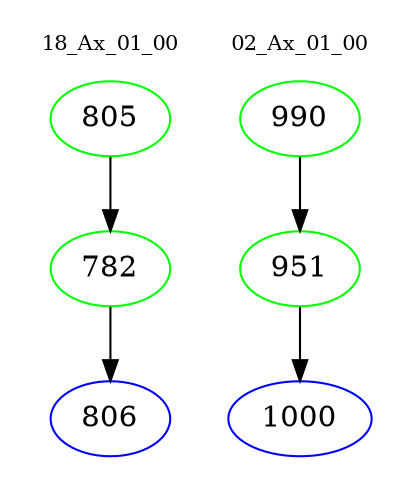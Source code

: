 digraph{
subgraph cluster_0 {
color = white
label = "18_Ax_01_00";
fontsize=10;
T0_805 [label="805", color="green"]
T0_805 -> T0_782 [color="black"]
T0_782 [label="782", color="green"]
T0_782 -> T0_806 [color="black"]
T0_806 [label="806", color="blue"]
}
subgraph cluster_1 {
color = white
label = "02_Ax_01_00";
fontsize=10;
T1_990 [label="990", color="green"]
T1_990 -> T1_951 [color="black"]
T1_951 [label="951", color="green"]
T1_951 -> T1_1000 [color="black"]
T1_1000 [label="1000", color="blue"]
}
}
